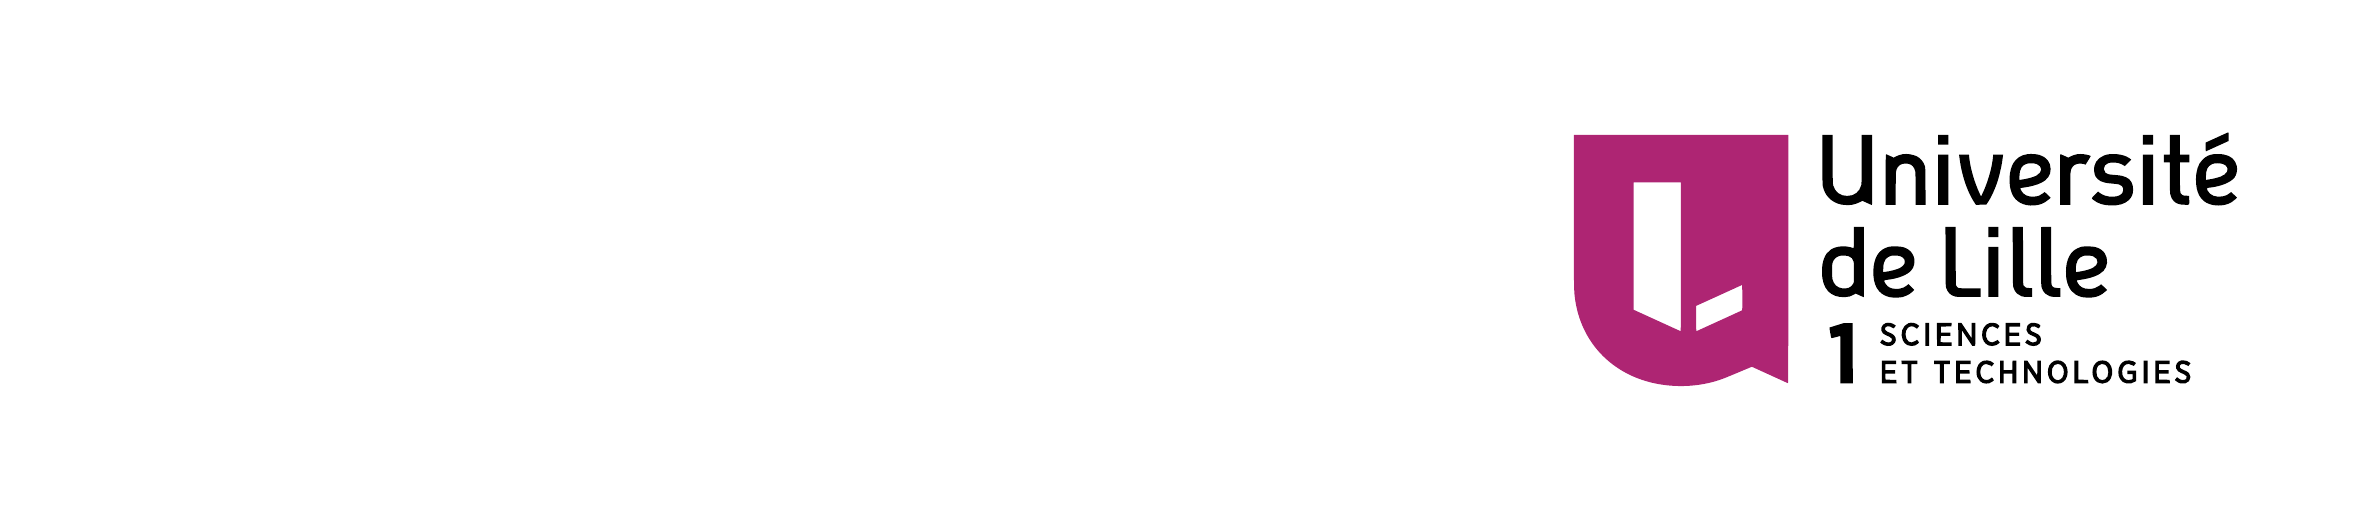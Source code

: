 % auteur : Kroum Tzanev
% A partir du fichier PNG officiel
% date : 28 décembre 2014
\usetikzlibrary{svg.path}

\definecolor{ul-purple}{rgb}{0.682,0.145, 0.451} % = #AE2573

\begin{tikzpicture}[x=1pt,y=1pt]
  % zone de protection = 1.36cm = 38.7pt (1cm = 28.453pt) autour du logo
  \path (-38.7,-38.7) rectangle (278.3,129.5);
  % Logo et nom 8.42 cm x 3.22 cm = 239.6pt x 91.6pt
  %\fill[yellow] (0,0) rectangle (239.6,91.6);

  % le logo
  \fill[ul-purple] svg {M0.0 63.83 c0.0 -26.84 0.03 -29.04 0.35 -31.68 1.52 -12.39 8.5 -22.41 19.45 -27.9 10.16 -5.1 23.69 -5.65 34.55 -1.42 0.77 0.3 3.09 1.26 5.15 2.12 2.06 0.87 4.0 1.68 4.3 1.8 l0.55 0.22 3.7 -1.69 c2.04 -0.93 4.94 -2.25 6.45 -2.94 1.51 -0.7 2.81 -1.28 2.88 -1.31 0.09 -0.04 0.12 8.97 0.12 44.86 l0.0 44.91 -38.75 0.0 -38.75 0.0 0.0 -26.97z m38.7 -17.14 c0.0 -21.49 -0.03 -26.9 -0.12 -26.86 -0.07 0.03 -2.76 1.25 -5.98 2.72 -3.22 1.47 -7.0 3.2 -8.4 3.84 l-2.55 1.16 -0.03 23.03 -0.02 23.02 8.55 0.0 8.55 0.0 0.0 -26.91z m22.13 -19.3 c-0.05 -0.04 -2.91 -1.36 -6.38 -2.94 -3.46 -1.58 -7.13 -3.25 -8.15 -3.72 -1.02 -0.47 -1.91 -0.87 -1.97 -0.9 -0.1 -0.04 -0.13 0.91 -0.13 4.55 l0.0 4.59 1.13 0.51 c0.61 0.28 2.76 1.26 4.77 2.17 2.01 0.92 4.93 2.25 6.5 2.97 1.57 0.71 3.17 1.44 3.55 1.62 l0.7 0.33 0.03 -4.56 c0.01 -2.5 -0.01 -4.58 -0.05 -4.62z};

  % U
  \fill svg {M89.81 82.03 c0.0 -4.83 0.05 -9.07 0.1 -9.42 0.05 -0.34 0.23 -1.04 0.4 -1.55 0.94 -2.82 3.28 -4.84 6.34 -5.47 1.02 -0.21 2.95 -0.25 3.91 -0.08 0.92 0.16 2.11 0.57 2.95 1.02 l0.77 0.41 1.68 -0.77 c0.93 -0.43 1.72 -0.77 1.77 -0.77 0.04 0.0 0.07 5.72 0.07 12.7 l0.0 12.7 -1.9 0.0 -1.9 0.0 0.0 -8.82 c0.0 -7.62 -0.02 -8.91 -0.15 -9.43 -0.62 -2.42 -2.5 -3.85 -5.05 -3.85 -2.55 0.0 -4.35 1.34 -5.07 3.77 -0.16 0.53 -0.18 1.4 -0.21 9.46 l-0.03 8.87 -1.85 0.0 -1.84 0.0 0.01 -8.77z};
  % n
  \fill svg {M118.91 83.8 c-0.82 -0.13 -2.14 -0.58 -2.75 -0.95 l-0.54 -0.32 -1.27 0.58 c-0.7 0.32 -1.36 0.61 -1.46 0.64 -0.19 0.06 -0.19 -0.16 -0.19 -9.09 l0.0 -9.16 1.79 0.0 1.8 0.0 0.03 6.08 c0.03 6.05 0.03 6.07 0.26 6.63 0.62 1.54 1.61 2.19 3.37 2.2 1.45 0.01 2.47 -0.57 3.05 -1.74 0.17 -0.34 0.35 -0.89 0.4 -1.22 0.06 -0.34 0.1 -3.04 0.1 -6.27 l0.0 -5.68 1.8 0.0 1.81 0.0 -0.04 6.68 c-0.03 6.04 -0.05 6.73 -0.21 7.27 -0.46 1.54 -1.61 2.93 -2.96 3.58 -1.35 0.65 -3.59 0.99 -4.99 0.77z};
  % i (point)
  \fill svg {M131.6 89.0 l0.0 -1.8 1.85 0.0 1.85 0.0 0.0 1.8 0.0 1.8 -1.85 0.0 -1.85 0.0 0.0 -1.8z};
  % i (bas)
  \fill svg {M131.6 74.55 l0.0 -9.05 1.85 0.0 1.85 0.0 0.0 9.05 0.0 9.05 -1.85 0.0 -1.85 0.0 0.0 -9.05z};
  % v
  \fill svg {M139.25 83.23 c0.41 -3.03 0.65 -4.35 1.21 -6.58 1.04 -4.12 2.59 -7.81 4.46 -10.58 l0.39 -0.57 1.87 0.02 1.87 0.03 0.63 0.95 c1.27 1.9 2.82 5.39 3.66 8.25 0.69 2.35 1.39 5.63 1.61 7.55 0.03 0.3 0.08 0.72 0.11 0.93 l0.06 0.37 -1.81 0.0 -1.81 0.0 -0.01 -0.42 c0.0 -0.24 -0.02 -0.52 -0.04 -0.63 -0.02 -0.11 -0.08 -0.6 -0.15 -1.1 -0.45 -3.55 -2.12 -8.92 -3.82 -12.28 l-0.34 -0.69 -0.48 1.04 c-1.98 4.24 -3.44 9.36 -3.81 13.36 l-0.07 0.72 -1.79 0.0 -1.79 0.0 0.05 -0.37z};
  % e
  \fill svg {M163.9 83.78 c-2.18 -0.25 -4.0 -1.42 -5.1 -3.27 -1.6 -2.7 -1.83 -7.69 -0.5 -10.91 1.22 -2.97 4.22 -4.61 7.95 -4.35 2.27 0.16 3.72 0.77 5.48 2.28 l0.58 0.5 -0.53 0.54 c-0.29 0.3 -0.79 0.77 -1.1 1.05 l-0.58 0.5 -0.47 -0.42 c-0.91 -0.8 -1.87 -1.16 -3.38 -1.26 -2.23 -0.15 -3.87 0.67 -4.66 2.32 -0.16 0.34 -0.29 0.66 -0.29 0.71 0.0 0.05 0.46 0.15 1.03 0.22 2.41 0.29 5.04 0.99 6.48 1.72 2.45 1.23 3.49 2.74 3.49 5.04 0.0 2.42 -1.54 4.36 -3.99 5.04 -1.3 0.36 -2.92 0.47 -4.41 0.29z m3.45 -3.59 c0.97 -0.36 1.55 -1.12 1.55 -1.99 -0.01 -0.71 -0.76 -1.64 -1.77 -2.17 -1.09 -0.58 -3.44 -1.2 -5.67 -1.49 l-0.49 -0.06 0.06 1.38 c0.07 1.56 0.27 2.38 0.76 3.16 0.33 0.51 1.07 1.06 1.76 1.28 0.96 0.32 2.79 0.27 3.8 -0.11z};
  % r
  \fill svg {M182.0 83.8 c-0.87 -0.14 -2.1 -0.56 -2.72 -0.93 l-0.56 -0.35 -1.41 0.64 c-0.77 0.35 -1.45 0.64 -1.51 0.64 -0.07 0.0 -0.1 -2.96 -0.1 -9.15 l0.0 -9.15 1.85 0.0 1.84 0.0 0.03 6.08 c0.03 5.99 0.03 6.08 0.25 6.66 0.55 1.45 1.62 2.15 3.33 2.17 0.52 0.01 0.93 -0.05 1.33 -0.19 l0.58 -0.21 0.42 0.67 c0.85 1.33 1.5 2.42 1.46 2.46 -0.02 0.01 -0.22 0.1 -0.45 0.19 -1.04 0.4 -3.25 0.64 -4.34 0.47z};
  % s
  \fill svg {M193.51 83.78 c-2.76 -0.31 -4.93 -2.02 -5.4 -4.26 -0.24 -1.17 -0.07 -2.82 0.4 -3.74 0.32 -0.63 1.2 -1.45 1.91 -1.78 0.98 -0.46 1.97 -0.66 4.13 -0.84 2.42 -0.21 2.97 -0.34 3.46 -0.86 0.43 -0.45 0.57 -0.95 0.48 -1.73 -0.15 -1.36 -1.61 -2.17 -3.94 -2.17 -1.79 0.0 -3.53 0.56 -4.65 1.5 l-0.47 0.39 -1.18 -1.19 c-1.33 -1.35 -1.31 -1.21 -0.35 -1.95 1.57 -1.21 3.37 -1.78 5.93 -1.89 2.94 -0.12 5.2 0.52 6.66 1.89 1.13 1.07 1.61 2.23 1.61 3.9 0.0 2.12 -0.84 3.58 -2.53 4.4 -1.1 0.52 -1.8 0.65 -4.92 0.9 -1.48 0.12 -2.02 0.27 -2.53 0.7 -0.46 0.38 -0.62 0.75 -0.62 1.4 0.0 0.99 0.6 1.76 1.65 2.12 0.66 0.23 2.71 0.23 3.68 0.0 0.68 -0.17 1.48 -0.52 2.0 -0.9 l0.29 -0.2 1.14 1.14 c0.63 0.63 1.14 1.17 1.14 1.2 0.0 0.04 -0.3 0.28 -0.67 0.53 -1.2 0.81 -2.63 1.27 -4.58 1.46 -1.12 0.11 -1.49 0.11 -2.64 -0.02z};
  % i (point)
  \fill svg {M205.6 89.0 l0.0 -1.8 1.85 0.0 1.85 0.0 0.0 1.8 0.0 1.8 -1.85 0.0 -1.85 0.0 0.0 -1.8z};
  % i (bas)
  \fill svg {M205.6 74.55 l0.0 -9.05 1.85 0.0 1.85 0.0 0.0 9.05 0.0 9.05 -1.85 0.0 -1.85 0.0 0.0 -9.05z};
  % t
  \fill svg {M215.4 87.2 l0.0 -3.6 -1.1 0.0 -1.1 0.0 0.0 -1.4 0.0 -1.4 1.1 0.0 1.1 0.0 0.0 -5.48 c0.0 -5.14 0.01 -5.54 0.2 -6.26 0.25 -0.98 0.6 -1.64 1.21 -2.25 0.94 -0.93 2.13 -1.31 4.21 -1.31 1.52 0.0 1.4 -0.17 1.36 1.85 l-0.03 1.4 -1.03 0.02 c-1.24 0.02 -1.72 0.23 -2.06 0.88 -0.2 0.39 -0.21 0.55 -0.24 5.78 l-0.03 5.37 1.7 0.0 1.71 0.0 0.0 1.4 0.0 1.4 -1.7 0.0 -1.7 0.0 0.0 3.6 0.0 3.6 -1.8 0.0 -1.8 0.0 0.0 -3.6z};
  % é (accent)
  \fill svg {M232.38 89.83 l-4.08 -1.86 0.0 -1.59 c0.0 -0.88 0.04 -1.58 0.09 -1.56 0.04 0.02 1.91 0.86 4.14 1.88 l4.07 1.85 0.0 1.58 c0.0 0.86 -0.03 1.57 -0.07 1.57 -0.05 0.0 -1.91 -0.84 -4.15 -1.87z};
  % é (e)
  \fill svg {M231.3 83.8 c-1.75 -0.24 -2.91 -0.79 -4.05 -1.95 -0.95 -0.95 -1.43 -1.74 -1.84 -3.04 -0.4 -1.25 -0.58 -2.44 -0.6 -4.12 -0.07 -4.8 1.67 -7.91 5.03 -8.98 2.7 -0.87 6.0 -0.51 8.02 0.86 0.62 0.43 1.74 1.4 1.74 1.52 0.0 0.03 -0.47 0.5 -1.05 1.04 l-1.04 0.98 -0.58 -0.47 c-0.73 -0.6 -1.41 -0.91 -2.38 -1.09 -2.57 -0.5 -4.67 0.31 -5.58 2.14 -0.41 0.83 -0.39 0.87 0.41 0.96 3.21 0.34 6.1 1.22 7.88 2.4 1.32 0.88 1.9 1.65 2.24 3.0 0.24 0.94 0.25 1.7 0.05 2.5 -0.59 2.29 -2.08 3.61 -4.63 4.11 -0.88 0.17 -2.86 0.25 -3.62 0.14z m3.27 -3.56 c0.58 -0.18 1.26 -0.71 1.49 -1.16 0.22 -0.42 0.2 -1.17 -0.04 -1.64 -0.37 -0.71 -1.21 -1.35 -2.34 -1.78 -1.13 -0.42 -3.12 -0.88 -4.8 -1.11 l-0.48 -0.06 0.0 1.18 c0.01 2.52 0.62 3.79 2.18 4.51 0.93 0.42 2.74 0.45 3.99 0.06z};

  % d
  \fill svg {M101.2 53.64 c0.0 -3.25 -0.02 -3.85 -0.14 -3.81 -2.75 1.06 -6.16 0.83 -8.21 -0.54 -1.15 -0.77 -1.9 -1.78 -2.46 -3.29 -0.54 -1.48 -0.71 -2.72 -0.71 -4.9 0.02 -5.93 3.03 -9.19 8.27 -8.97 1.36 0.05 2.14 0.27 3.24 0.92 l0.63 0.37 1.17 -0.52 c0.64 -0.29 1.31 -0.59 1.49 -0.66 l0.32 -0.14 0.0 12.7 0.0 12.7 -1.8 0.0 -1.8 0.0 0.0 -3.86z m-1.85 -6.74 c0.52 -0.17 0.8 -0.34 1.16 -0.7 0.69 -0.69 0.71 -0.87 0.67 -5.2 l-0.03 -3.65 -0.3 -0.54 c-0.65 -1.18 -2.09 -1.75 -3.81 -1.52 -1.88 0.26 -3.14 1.44 -3.59 3.34 -0.18 0.77 -0.21 4.78 -0.04 5.59 0.32 1.47 1.22 2.43 2.69 2.84 0.72 0.2 2.43 0.11 3.25 -0.16z};
  % e
  \fill svg {M113.76 50.3 c-3.47 -0.88 -5.33 -3.74 -5.52 -8.45 -0.22 -5.32 1.7 -8.62 5.61 -9.66 1.18 -0.32 3.85 -0.32 5.0 0.0 0.92 0.25 1.84 0.66 2.52 1.12 0.73 0.5 1.64 1.31 1.61 1.44 -0.02 0.06 -0.49 0.55 -1.06 1.09 l-1.02 0.99 -0.45 -0.42 c-0.6 -0.55 -1.69 -1.06 -2.57 -1.21 -0.41 -0.07 -1.15 -0.1 -1.72 -0.08 -1.59 0.08 -2.56 0.55 -3.38 1.63 -0.48 0.63 -0.77 1.33 -0.59 1.44 0.07 0.05 0.56 0.13 1.09 0.2 3.99 0.49 7.07 1.69 8.59 3.34 0.59 0.65 0.9 1.26 1.09 2.16 0.62 2.93 -1.03 5.53 -4.03 6.32 -1.19 0.32 -4.07 0.37 -5.17 0.09z m4.1 -3.34 c0.62 -0.19 1.28 -0.66 1.54 -1.09 0.24 -0.39 0.27 -1.22 0.06 -1.72 -0.2 -0.47 -0.9 -1.12 -1.59 -1.47 -1.16 -0.58 -3.62 -1.23 -5.46 -1.43 l-0.64 -0.07 0.05 1.43 c0.07 1.68 0.28 2.47 0.86 3.24 0.4 0.52 1.14 0.99 1.9 1.21 0.61 0.18 2.58 0.12 3.28 -0.1z};

  % L
  \fill svg {M134.32 46.78 c0.03 -10.11 0.04 -10.76 0.22 -11.28 0.59 -1.75 1.57 -2.71 3.23 -3.14 0.51 -0.13 1.32 -0.16 4.92 -0.16 l4.31 0.0 0.0 1.55 0.0 1.55 -3.77 0.0 c-2.18 0.0 -3.93 0.04 -4.14 0.1 -0.42 0.12 -0.82 0.52 -0.98 0.99 -0.08 0.24 -0.11 3.24 -0.11 10.72 l0.0 10.39 -1.85 0.0 -1.85 0.0 0.02 -10.72z};
  % i (point)
  \fill svg {M149.8 55.65 l0.0 -1.85 1.8 0.0 1.8 0.0 0.0 1.85 0.0 1.85 -1.8 0.0 -1.8 0.0 0.0 -1.85z};
  % i (bas)
  \fill svg {M149.8 41.25 l0.0 -9.05 1.8 0.0 1.8 0.0 0.0 9.05 0.0 9.05 -1.8 0.0 -1.8 0.0 0.0 -9.05z};
  % l
  \fill svg {M158.62 46.88 c0.03 -9.8 0.05 -10.68 0.21 -11.22 0.27 -0.91 0.75 -1.72 1.33 -2.25 1.02 -0.93 1.94 -1.21 4.01 -1.21 l1.43 0.0 0.0 1.59 0.0 1.58 -1.04 0.05 c-1.24 0.06 -1.69 0.24 -2.0 0.84 -0.21 0.39 -0.21 0.5 -0.24 10.82 l-0.02 10.42 -1.85 0.0 -1.86 0.0 0.03 -10.62z};
  % l
  \fill svg {M168.84 57.37 c-0.03 -0.08 -0.03 -4.86 -0.01 -10.63 0.03 -9.72 0.04 -10.53 0.21 -11.09 0.27 -0.92 0.74 -1.71 1.32 -2.24 1.01 -0.92 1.96 -1.21 4.01 -1.21 l1.43 0.0 0.0 1.59 0.0 1.58 -1.02 0.05 c-1.06 0.05 -1.46 0.17 -1.81 0.56 -0.47 0.51 -0.46 0.36 -0.47 11.25 l0.0 10.27 -1.8 0.0 c-1.41 0.0 -1.82 -0.03 -1.86 -0.13z};
  % e
  \fill svg {M183.55 50.34 c-0.97 -0.21 -2.38 -0.92 -3.07 -1.54 -1.15 -1.03 -1.96 -2.59 -2.39 -4.61 -0.3 -1.4 -0.33 -4.39 -0.06 -5.69 0.74 -3.56 2.43 -5.53 5.42 -6.31 1.12 -0.3 3.64 -0.32 4.8 -0.05 1.49 0.34 2.45 0.85 3.74 1.96 l0.73 0.63 -1.08 1.02 -1.09 1.02 -0.7 -0.54 c-1.09 -0.83 -2.08 -1.13 -3.75 -1.13 -2.02 0.0 -3.38 0.78 -4.12 2.36 -0.17 0.36 -0.28 0.68 -0.24 0.71 0.03 0.03 0.64 0.14 1.35 0.24 3.98 0.56 6.75 1.63 8.31 3.21 1.52 1.54 1.73 4.35 0.48 6.3 -0.67 1.06 -1.92 1.91 -3.35 2.29 -1.06 0.29 -3.93 0.36 -4.98 0.13z m4.1 -3.44 c1.09 -0.41 1.75 -1.34 1.59 -2.21 -0.29 -1.55 -2.14 -2.55 -5.99 -3.25 -0.44 -0.08 -1.04 -0.17 -1.32 -0.2 l-0.53 -0.06 0.0 0.93 c0.01 2.98 0.8 4.37 2.8 4.95 0.72 0.22 2.7 0.12 3.45 -0.16z};

  % 1
  \fill svg {M95.05 21.98 c-1.43 -0.44 -2.63 -0.83 -2.67 -0.86 -0.03 -0.04 0.06 -0.74 0.22 -1.57 0.15 -0.82 0.31 -1.67 0.34 -1.87 0.04 -0.22 0.13 -0.38 0.21 -0.38 0.07 0.0 0.8 0.18 1.61 0.4 0.82 0.22 1.5 0.4 1.51 0.4 0.02 0.0 0.03 -3.85 0.03 -8.55 l0.0 -8.55 2.25 0.0 2.25 0.0 -0.02 10.88 -0.03 10.87 -1.55 0.02 -1.55 0.01 -2.6 -0.8z};

  % s
  \fill svg {M112.7 22.75 c-1.61 -0.52 -2.18 -2.55 -1.02 -3.68 0.33 -0.32 0.75 -0.55 2.4 -1.28 0.85 -0.37 1.1 -0.85 0.78 -1.47 -0.44 -0.84 -1.93 -0.75 -3.0 0.18 l-0.34 0.3 -0.41 -0.49 c-0.23 -0.27 -0.41 -0.51 -0.41 -0.55 0.0 -0.03 0.22 -0.23 0.5 -0.45 1.24 -0.98 3.03 -1.14 4.14 -0.38 1.22 0.82 1.37 2.48 0.32 3.45 -0.44 0.4 -0.97 0.72 -1.46 0.87 -0.14 0.04 -0.53 0.21 -0.88 0.38 -0.85 0.42 -1.09 0.85 -0.78 1.46 0.37 0.71 1.64 0.69 2.61 -0.05 0.2 -0.15 0.39 -0.23 0.44 -0.18 0.04 0.05 0.22 0.29 0.41 0.52 l0.33 0.44 -0.29 0.24 c-0.87 0.71 -2.34 1.02 -3.34 0.69z};
  % c
  \fill svg {M120.9 22.7 c-2.14 -0.79 -3.12 -3.77 -2.01 -6.16 0.39 -0.84 0.91 -1.38 1.68 -1.76 0.57 -0.28 0.74 -0.32 1.47 -0.31 0.97 0.0 1.67 0.26 2.35 0.88 0.45 0.41 0.44 0.41 -0.07 1.0 l-0.34 0.37 -0.31 -0.3 c-0.48 -0.45 -0.95 -0.65 -1.58 -0.66 -0.85 -0.01 -1.43 0.38 -1.89 1.28 -0.32 0.63 -0.35 0.76 -0.35 1.55 0.0 1.01 0.2 1.68 0.67 2.25 0.78 0.94 2.01 1.01 3.08 0.16 l0.38 -0.3 0.41 0.51 0.41 0.52 -0.32 0.28 c-0.96 0.83 -2.44 1.11 -3.58 0.69z};
  % i
  \fill svg {M127.02 18.68 l0.03 -4.13 0.65 0.0 0.65 0.0 0.03 4.13 0.02 4.12 -0.7 0.0 -0.7 0.0 0.02 -4.12z};
  % e
  \fill svg {M131.22 18.68 l0.03 -4.13 2.63 -0.03 2.62 -0.02 0.0 0.65 0.0 0.65 -1.94 0.0 c-1.18 0.0 -1.96 0.04 -1.98 0.1 -0.01 0.05 -0.02 0.57 0.0 1.15 l0.03 1.05 1.74 0.0 1.73 0.0 0.0 0.6 -0.01 0.6 -1.73 0.0 -1.74 0.0 0.0 1.1 0.0 1.1 1.93 0.02 1.92 0.03 0.03 0.63 0.03 0.62 -2.66 0.0 -2.65 0.0 0.02 -4.12z};
  % n
  \fill svg {M138.92 18.68 l0.03 -4.13 0.62 -0.03 0.63 -0.03 0.02 2.82 0.03 2.82 1.88 -2.82 1.88 -2.82 0.42 0.02 c0.23 0.01 0.48 0.04 0.55 0.07 0.09 0.03 0.12 0.95 0.12 4.13 l0.0 4.09 -0.7 0.0 -0.7 0.0 0.0 -2.72 0.0 -2.73 -1.82 2.73 -1.81 2.72 -0.59 0.0 -0.58 0.0 0.02 -4.12z};
  % c
  \fill svg {M150.2 22.77 c-1.71 -0.48 -2.84 -2.4 -2.66 -4.52 0.14 -1.7 0.91 -2.91 2.26 -3.54 0.45 -0.21 0.7 -0.25 1.37 -0.25 0.71 0.0 0.9 0.05 1.45 0.32 0.35 0.17 0.78 0.46 0.96 0.65 l0.33 0.34 -0.42 0.46 -0.41 0.47 -0.34 -0.3 c-0.53 -0.46 -0.94 -0.63 -1.54 -0.64 -1.41 -0.02 -2.42 1.43 -2.27 3.26 0.19 2.31 2.09 3.31 3.77 1.98 l0.38 -0.3 0.36 0.47 c0.2 0.25 0.36 0.5 0.36 0.54 0.0 0.14 -0.75 0.72 -1.19 0.92 -0.57 0.25 -1.78 0.32 -2.41 0.14z};
  % e
  \fill svg {M156.02 18.68 l0.03 -4.13 2.63 -0.03 2.62 -0.02 0.0 0.65 0.0 0.65 -1.95 0.0 -1.95 0.0 0.0 1.15 0.0 1.15 1.75 0.0 1.75 0.0 0.0 0.6 0.0 0.6 -1.75 0.0 -1.75 0.0 0.0 1.1 0.0 1.1 1.95 0.0 1.95 0.0 0.0 0.65 0.0 0.65 -2.65 0.0 -2.65 0.0 0.02 -4.12z};
  % s
  \fill svg {M165.28 22.81 c-0.57 -0.19 -1.1 -0.57 -1.38 -1.0 -0.35 -0.52 -0.45 -0.96 -0.36 -1.58 0.13 -0.95 0.74 -1.5 2.36 -2.15 1.18 -0.48 1.5 -0.76 1.5 -1.34 0.0 -0.35 -0.05 -0.47 -0.3 -0.67 -0.7 -0.59 -1.74 -0.44 -2.76 0.39 l-0.42 0.33 -0.41 -0.52 -0.41 -0.52 0.37 -0.33 c1.44 -1.24 3.75 -1.29 4.77 -0.11 0.83 0.98 0.72 2.42 -0.25 3.21 -0.19 0.15 -0.86 0.5 -1.49 0.78 -1.34 0.59 -1.62 0.82 -1.62 1.34 0.0 0.41 0.13 0.61 0.53 0.82 0.58 0.29 1.68 0.06 2.26 -0.48 0.26 -0.24 0.35 -0.19 0.78 0.42 0.27 0.39 0.27 0.41 0.1 0.6 -0.1 0.11 -0.47 0.35 -0.82 0.52 -0.52 0.25 -0.79 0.32 -1.41 0.34 -0.42 0.02 -0.89 0.0 -1.04 -0.05z};

  % e
  \fill svg {M111.3 5.1 l0.0 -4.1 2.65 0.0 2.66 0.0 -0.03 0.63 -0.03 0.62 -1.85 0.02 c-1.02 0.01 -1.91 0.03 -1.97 0.03 -0.1 0.0 -0.13 0.29 -0.13 1.1 l0.0 1.1 1.75 0.0 1.75 0.0 0.0 0.65 0.0 0.65 -1.75 0.0 -1.75 0.0 0.0 1.05 0.0 1.05 1.95 0.0 1.95 0.0 0.0 0.65 0.0 0.65 -2.6 0.0 -2.6 0.0 0.0 -4.1z};
  % t
  \fill svg {M118.42 8.58 l0.03 -0.63 1.08 -0.03 1.07 -0.03 0.0 -3.44 0.0 -3.45 0.7 0.0 0.71 0.0 -0.03 3.45 -0.03 3.45 1.08 0.0 1.07 0.0 0.0 0.65 0.0 0.65 -2.85 0.0 -2.86 0.0 0.03 -0.62z};

  % t
  \fill svg {M130.2 8.55 l0.0 -0.65 1.05 0.0 1.05 0.0 0.0 -3.45 0.0 -3.45 0.7 0.0 0.7 0.0 0.0 3.45 0.0 3.44 1.08 0.03 1.07 0.03 0.01 0.63 0.02 0.62 -2.84 0.0 -2.84 0.0 0.0 -0.65z};
  % e
  \fill svg {M138.1 5.1 l0.0 -4.1 2.65 0.0 2.65 0.0 0.0 0.66 c0.0 0.56 -0.02 0.65 -0.17 0.63 -0.1 -0.01 -0.98 -0.01 -1.95 0.0 l-1.78 0.01 0.0 1.1 0.0 1.1 1.75 0.0 1.76 0.0 -0.03 0.63 -0.03 0.62 -1.73 0.0 -1.72 0.0 0.0 1.07 0.0 1.08 1.93 0.02 1.92 0.03 0.03 0.63 0.03 0.62 -2.66 0.0 -2.65 0.0 0.0 -4.1z};
  % c
  \fill svg {M147.92 9.11 c-1.51 -0.56 -2.42 -2.07 -2.42 -4.0 0.0 -1.49 0.4 -2.51 1.3 -3.35 0.34 -0.3 0.76 -0.58 1.06 -0.69 0.57 -0.2 1.61 -0.24 2.21 -0.08 0.45 0.12 1.62 0.86 1.7 1.07 0.03 0.07 -0.12 0.34 -0.32 0.59 l-0.38 0.45 -0.31 -0.25 c-0.59 -0.48 -1.06 -0.67 -1.62 -0.66 -1.25 0.01 -2.08 0.94 -2.23 2.47 -0.17 1.84 0.66 3.21 2.03 3.32 0.67 0.05 1.12 -0.09 1.64 -0.53 l0.4 -0.35 0.43 0.51 0.43 0.52 -0.38 0.33 c-0.64 0.56 -1.21 0.77 -2.16 0.81 -0.67 0.03 -0.97 -0.01 -1.38 -0.16z};
  % h
  \fill svg {M154.0 5.1 l0.0 -4.1 0.65 0.0 0.65 0.0 0.0 1.75 0.0 1.75 1.6 0.0 1.6 0.0 0.0 -1.75 0.0 -1.75 0.7 0.0 0.7 0.0 0.0 4.1 0.0 4.1 -0.69 0.0 -0.69 0.0 -0.02 -1.67 c0.0 -0.92 -0.02 -1.68 -0.03 -1.69 -0.05 -0.05 -0.42 -0.06 -1.74 -0.05 l-1.43 0.01 0.0 1.7 0.0 1.7 -0.65 0.0 -0.65 0.0 0.0 -4.1z};
  % n
  \fill svg {M162.7 5.1 l0.0 -4.1 0.65 0.0 0.65 0.0 0.0 2.77 0.0 2.78 1.85 -2.78 1.85 -2.77 0.55 0.0 0.55 0.0 0.0 4.1 0.0 4.1 -0.65 0.0 -0.65 0.0 -0.02 -2.71 -0.03 -2.71 -1.79 2.71 -1.79 2.71 -0.58 0.0 -0.59 0.0 0.0 -4.1z};
  % o
  \fill svg {M173.6 9.08 c-0.62 -0.24 -1.46 -1.01 -1.78 -1.64 -0.71 -1.39 -0.68 -3.41 0.05 -4.77 0.38 -0.68 1.21 -1.41 1.85 -1.63 1.48 -0.49 3.13 0.05 3.96 1.31 1.03 1.55 1.01 3.99 -0.03 5.5 -0.89 1.29 -2.56 1.8 -4.05 1.23z m2.32 -1.37 c0.93 -0.59 1.4 -2.21 1.04 -3.6 -0.2 -0.8 -0.48 -1.25 -0.98 -1.61 -1.02 -0.74 -2.3 -0.34 -2.96 0.94 -0.38 0.74 -0.43 2.16 -0.12 2.99 0.4 1.07 1.03 1.56 2.01 1.57 0.44 0.0 0.64 -0.06 1.01 -0.29z};
  % l
  \fill svg {M180.9 5.1 l0.0 -4.1 2.5 0.0 2.51 0.0 -0.03 0.63 -0.03 0.62 -1.77 0.03 -1.78 0.02 0.0 3.45 0.0 3.45 -0.7 0.0 -0.7 0.0 0.0 -4.1z};
  % o
  \fill svg {M189.7 9.08 c-0.65 -0.25 -1.46 -1.02 -1.78 -1.68 -0.67 -1.41 -0.68 -3.31 -0.01 -4.62 1.3 -2.55 4.84 -2.55 6.13 0.0 0.91 1.8 0.61 4.27 -0.67 5.56 -0.66 0.66 -1.26 0.9 -2.27 0.93 -0.68 0.02 -0.96 -0.01 -1.4 -0.19z m2.39 -1.41 c0.28 -0.19 0.49 -0.46 0.73 -0.94 0.31 -0.63 0.33 -0.74 0.33 -1.68 0.0 -0.93 -0.03 -1.06 -0.3 -1.6 -0.91 -1.78 -2.94 -1.74 -3.76 0.08 -0.2 0.44 -0.24 0.68 -0.24 1.57 0.0 1.13 0.19 1.76 0.68 2.28 0.67 0.72 1.72 0.84 2.56 0.29z};
  % g
  \fill svg {M199.22 9.12 c-1.52 -0.55 -2.46 -2.1 -2.46 -4.07 0.0 -1.05 0.18 -1.75 0.66 -2.55 1.05 -1.75 3.56 -2.16 5.43 -0.88 l0.35 0.23 0.0 1.88 0.0 1.87 -1.6 0.0 -1.6 0.0 0.0 -0.65 0.0 -0.65 0.95 0.0 0.95 0.0 0.0 -0.88 0.0 -0.89 -0.42 -0.19 c-0.27 -0.12 -0.65 -0.19 -1.03 -0.19 -1.46 0.0 -2.38 1.25 -2.31 3.13 0.06 1.65 0.97 2.71 2.34 2.72 0.61 0.0 1.03 -0.15 1.5 -0.55 0.37 -0.31 0.3 -0.35 0.88 0.47 l0.27 0.38 -0.24 0.19 c-0.13 0.11 -0.49 0.32 -0.79 0.47 -0.74 0.37 -2.08 0.44 -2.88 0.16z};
  % i
  \fill svg {M205.9 5.1 l0.0 -4.1 0.7 0.0 0.7 0.0 0.0 4.1 0.0 4.1 -0.7 0.0 -0.7 0.0 0.0 -4.1z};
  % e
  \fill svg {M210.1 5.1 l0.0 -4.1 2.65 0.0 2.66 0.0 -0.03 0.63 c-0.02 0.4 -0.07 0.62 -0.15 0.63 -0.07 0.01 -0.96 0.02 -1.98 0.03 l-1.85 0.01 0.0 1.1 0.0 1.1 1.75 0.0 1.75 0.0 0.0 0.65 0.0 0.65 -1.75 0.0 -1.75 0.0 0.0 1.05 0.0 1.05 1.95 0.0 1.95 0.0 0.0 0.65 0.0 0.65 -2.6 0.0 -2.6 0.0 0.0 -4.1z};
  % s
  \fill svg {M219.3 9.21 c-1.31 -0.43 -1.98 -1.57 -1.65 -2.83 0.22 -0.85 0.56 -1.11 2.84 -2.14 0.95 -0.43 1.2 -0.87 0.86 -1.53 -0.18 -0.37 -0.67 -0.56 -1.32 -0.54 -0.57 0.02 -1.14 0.27 -1.68 0.74 -0.2 0.18 -0.37 0.3 -0.38 0.28 -0.02 -0.02 -0.21 -0.26 -0.42 -0.53 l-0.4 -0.49 0.4 -0.34 c2.09 -1.8 5.28 -0.95 5.28 1.42 0.0 1.18 -0.63 1.83 -2.48 2.55 -0.78 0.31 -1.21 0.59 -1.35 0.88 -0.22 0.5 -0.07 0.93 0.41 1.18 0.62 0.31 1.52 0.15 2.27 -0.42 0.18 -0.14 0.34 -0.24 0.36 -0.23 0.01 0.02 0.19 0.26 0.41 0.53 l0.39 0.49 -0.3 0.24 c-0.64 0.51 -1.32 0.77 -2.18 0.8 -0.45 0.01 -0.92 -0.01 -1.06 -0.06z};
\end{tikzpicture}
